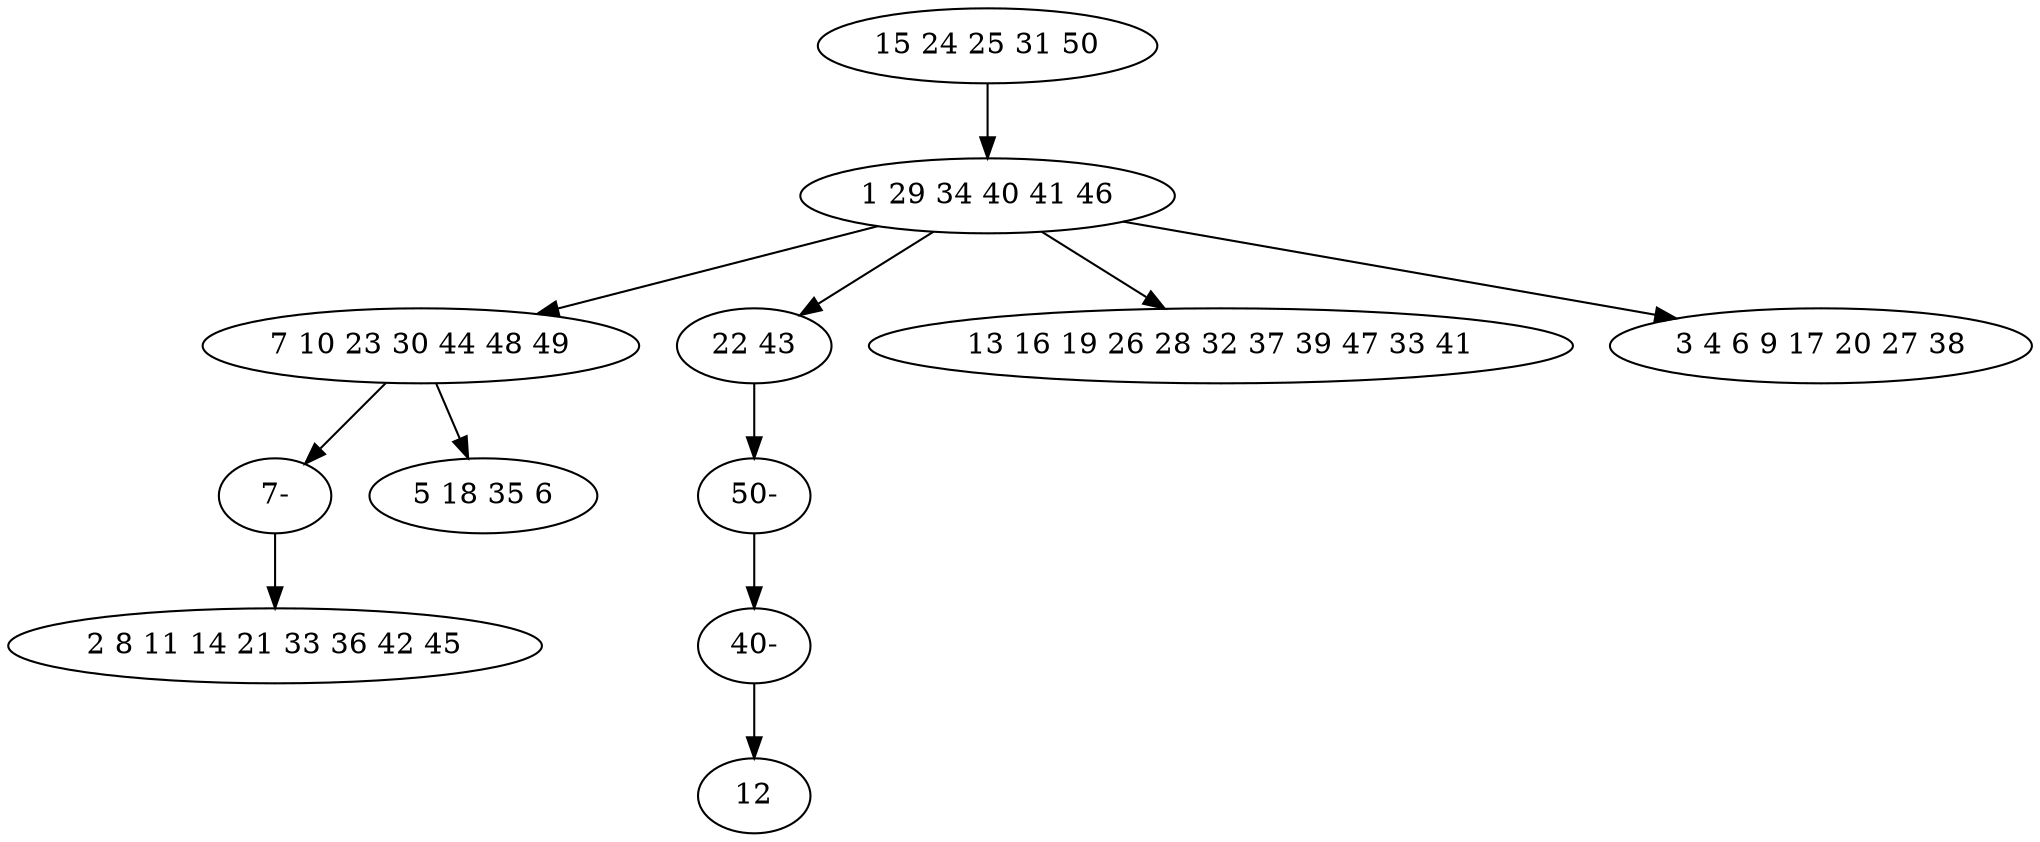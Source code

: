 digraph true_tree {
	"0" -> "1"
	"1" -> "2"
	"2" -> "9"
	"1" -> "4"
	"2" -> "5"
	"4" -> "10"
	"1" -> "7"
	"1" -> "8"
	"9" -> "3"
	"10" -> "11"
	"11" -> "6"
	"0" [label="15 24 25 31 50"];
	"1" [label="1 29 34 40 41 46"];
	"2" [label="7 10 23 30 44 48 49"];
	"3" [label="2 8 11 14 21 33 36 42 45"];
	"4" [label="22 43"];
	"5" [label="5 18 35 6"];
	"6" [label="12"];
	"7" [label="13 16 19 26 28 32 37 39 47 33 41"];
	"8" [label="3 4 6 9 17 20 27 38"];
	"9" [label="7-"];
	"10" [label="50-"];
	"11" [label="40-"];
}
